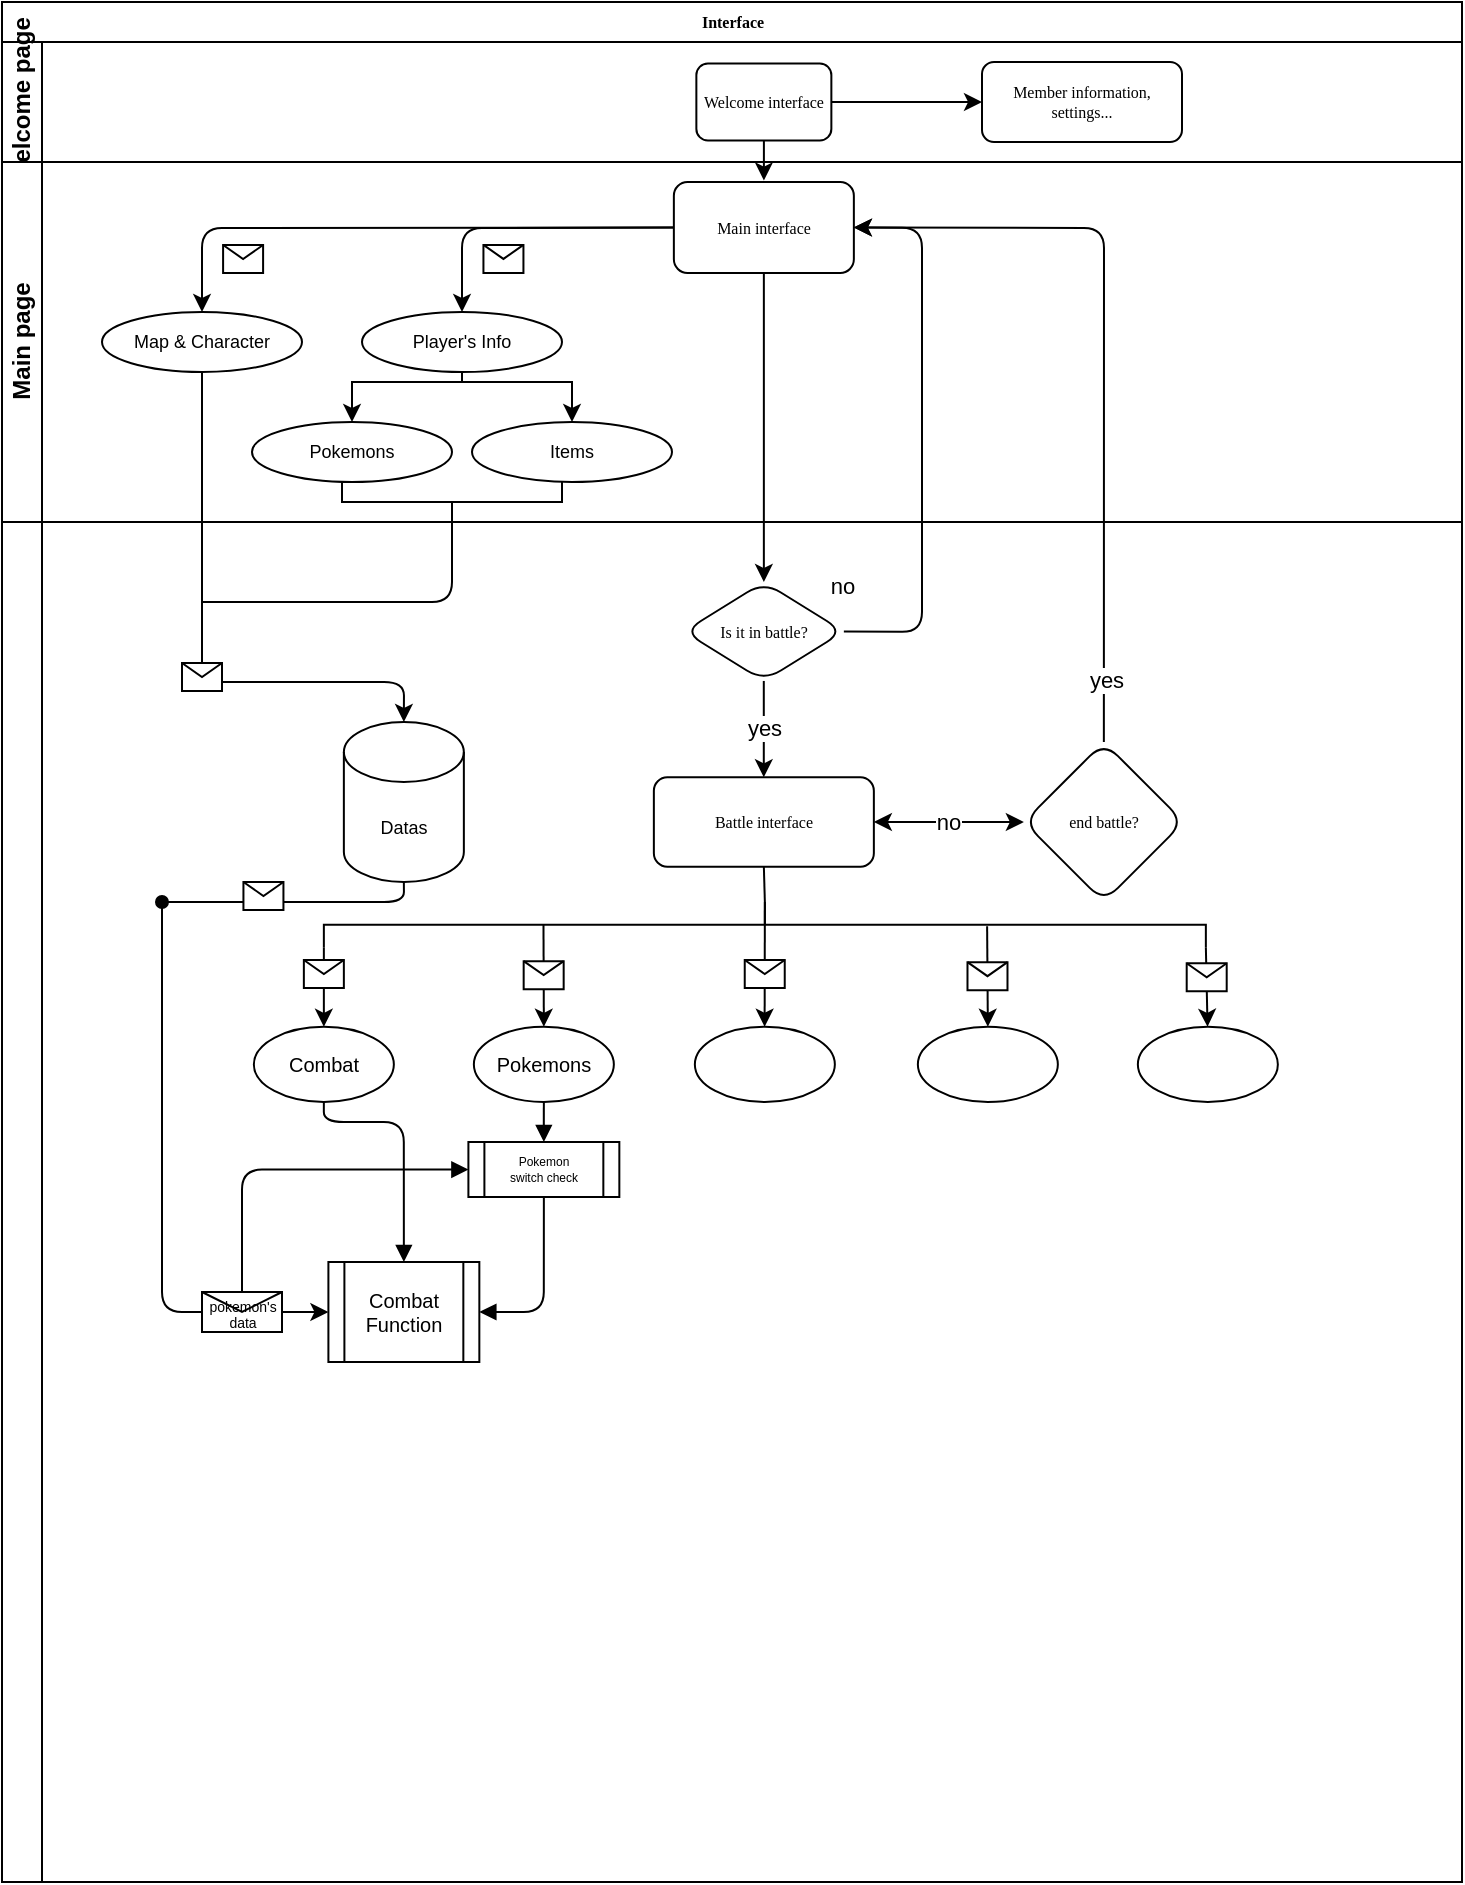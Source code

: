 <mxfile version="13.8.5" type="github">
  <diagram name="Page-1" id="c7488fd3-1785-93aa-aadb-54a6760d102a">
    <mxGraphModel dx="593" dy="334" grid="1" gridSize="10" guides="1" tooltips="1" connect="1" arrows="1" fold="1" page="1" pageScale="1" pageWidth="1100" pageHeight="850" background="#ffffff" math="0" shadow="0">
      <root>
        <mxCell id="0" />
        <mxCell id="1" parent="0" />
        <mxCell id="2b4e8129b02d487f-1" value="Interface" style="swimlane;html=1;childLayout=stackLayout;horizontal=1;startSize=20;horizontalStack=0;rounded=0;shadow=0;labelBackgroundColor=none;strokeWidth=1;fontFamily=Verdana;fontSize=8;align=center;" parent="1" vertex="1">
          <mxGeometry x="170" y="20" width="730" height="940" as="geometry" />
        </mxCell>
        <mxCell id="2b4e8129b02d487f-2" value="Welcome page" style="swimlane;html=1;startSize=20;horizontal=0;" parent="2b4e8129b02d487f-1" vertex="1">
          <mxGeometry y="20" width="730" height="60" as="geometry" />
        </mxCell>
        <mxCell id="2b4e8129b02d487f-6" value="Welcome interface" style="rounded=1;whiteSpace=wrap;html=1;shadow=0;labelBackgroundColor=none;strokeWidth=1;fontFamily=Verdana;fontSize=8;align=center;" parent="2b4e8129b02d487f-2" vertex="1">
          <mxGeometry x="347.18" y="10.75" width="67.5" height="38.5" as="geometry" />
        </mxCell>
        <mxCell id="V-WNcpBq3XY5_iLDuH0P-9" value="Member information,&lt;br&gt;settings..." style="whiteSpace=wrap;html=1;rounded=1;shadow=0;fontFamily=Verdana;fontSize=8;strokeWidth=1;" vertex="1" parent="2b4e8129b02d487f-2">
          <mxGeometry x="490" y="10" width="100" height="40" as="geometry" />
        </mxCell>
        <mxCell id="V-WNcpBq3XY5_iLDuH0P-10" value="" style="edgeStyle=orthogonalEdgeStyle;rounded=0;orthogonalLoop=1;jettySize=auto;html=1;" edge="1" parent="2b4e8129b02d487f-2" source="2b4e8129b02d487f-6" target="V-WNcpBq3XY5_iLDuH0P-9">
          <mxGeometry relative="1" as="geometry" />
        </mxCell>
        <mxCell id="2b4e8129b02d487f-3" value="Main page" style="swimlane;html=1;startSize=20;horizontal=0;" parent="2b4e8129b02d487f-1" vertex="1">
          <mxGeometry y="80" width="730" height="180" as="geometry" />
        </mxCell>
        <mxCell id="V-WNcpBq3XY5_iLDuH0P-12" value="Main interface" style="whiteSpace=wrap;html=1;rounded=1;shadow=0;fontFamily=Verdana;fontSize=8;strokeWidth=1;" vertex="1" parent="2b4e8129b02d487f-3">
          <mxGeometry x="335.93" y="10" width="90" height="45.5" as="geometry" />
        </mxCell>
        <mxCell id="V-WNcpBq3XY5_iLDuH0P-33" value="Map &amp;amp; Character" style="ellipse;whiteSpace=wrap;html=1;fontSize=9;" vertex="1" parent="2b4e8129b02d487f-3">
          <mxGeometry x="50" y="75" width="100" height="30" as="geometry" />
        </mxCell>
        <mxCell id="V-WNcpBq3XY5_iLDuH0P-49" style="edgeStyle=orthogonalEdgeStyle;rounded=0;orthogonalLoop=1;jettySize=auto;html=1;entryX=0.5;entryY=0;entryDx=0;entryDy=0;fontSize=6;" edge="1" parent="2b4e8129b02d487f-3" source="V-WNcpBq3XY5_iLDuH0P-34" target="V-WNcpBq3XY5_iLDuH0P-39">
          <mxGeometry relative="1" as="geometry">
            <Array as="points">
              <mxPoint x="230" y="110" />
              <mxPoint x="175" y="110" />
            </Array>
          </mxGeometry>
        </mxCell>
        <mxCell id="V-WNcpBq3XY5_iLDuH0P-50" style="edgeStyle=orthogonalEdgeStyle;rounded=0;orthogonalLoop=1;jettySize=auto;html=1;entryX=0.5;entryY=0;entryDx=0;entryDy=0;fontSize=6;" edge="1" parent="2b4e8129b02d487f-3" source="V-WNcpBq3XY5_iLDuH0P-34" target="V-WNcpBq3XY5_iLDuH0P-40">
          <mxGeometry relative="1" as="geometry">
            <Array as="points">
              <mxPoint x="230" y="110" />
              <mxPoint x="285" y="110" />
            </Array>
          </mxGeometry>
        </mxCell>
        <mxCell id="V-WNcpBq3XY5_iLDuH0P-34" value="Player&#39;s Info" style="ellipse;whiteSpace=wrap;html=1;fontSize=9;" vertex="1" parent="2b4e8129b02d487f-3">
          <mxGeometry x="180" y="75" width="100" height="30" as="geometry" />
        </mxCell>
        <mxCell id="V-WNcpBq3XY5_iLDuH0P-39" value="Pokemons" style="ellipse;whiteSpace=wrap;html=1;fontSize=9;" vertex="1" parent="2b4e8129b02d487f-3">
          <mxGeometry x="125" y="130" width="100" height="30" as="geometry" />
        </mxCell>
        <mxCell id="V-WNcpBq3XY5_iLDuH0P-40" value="Items" style="ellipse;whiteSpace=wrap;html=1;fontSize=9;" vertex="1" parent="2b4e8129b02d487f-3">
          <mxGeometry x="235" y="130" width="100" height="30" as="geometry" />
        </mxCell>
        <mxCell id="V-WNcpBq3XY5_iLDuH0P-53" value="" style="endArrow=classic;html=1;fontSize=6;exitX=0;exitY=0.5;exitDx=0;exitDy=0;entryX=0.5;entryY=0;entryDx=0;entryDy=0;" edge="1" parent="2b4e8129b02d487f-3" source="V-WNcpBq3XY5_iLDuH0P-12" target="V-WNcpBq3XY5_iLDuH0P-34">
          <mxGeometry relative="1" as="geometry">
            <mxPoint x="90" y="40" as="sourcePoint" />
            <mxPoint x="190" y="40" as="targetPoint" />
            <Array as="points">
              <mxPoint x="230" y="33" />
            </Array>
          </mxGeometry>
        </mxCell>
        <mxCell id="V-WNcpBq3XY5_iLDuH0P-54" value="" style="shape=message;html=1;outlineConnect=0;" vertex="1" parent="V-WNcpBq3XY5_iLDuH0P-53">
          <mxGeometry width="20" height="14" relative="1" as="geometry">
            <mxPoint x="-21.21" y="8.54" as="offset" />
          </mxGeometry>
        </mxCell>
        <mxCell id="V-WNcpBq3XY5_iLDuH0P-55" value="" style="endArrow=classic;html=1;fontSize=6;exitX=0;exitY=0.5;exitDx=0;exitDy=0;entryX=0.5;entryY=0;entryDx=0;entryDy=0;" edge="1" parent="2b4e8129b02d487f-3" source="V-WNcpBq3XY5_iLDuH0P-12" target="V-WNcpBq3XY5_iLDuH0P-33">
          <mxGeometry relative="1" as="geometry">
            <mxPoint x="90" y="50" as="sourcePoint" />
            <mxPoint x="190" y="50" as="targetPoint" />
            <Array as="points">
              <mxPoint x="100" y="33" />
            </Array>
          </mxGeometry>
        </mxCell>
        <mxCell id="V-WNcpBq3XY5_iLDuH0P-56" value="" style="shape=message;html=1;outlineConnect=0;" vertex="1" parent="V-WNcpBq3XY5_iLDuH0P-55">
          <mxGeometry width="20" height="14" relative="1" as="geometry">
            <mxPoint x="-86.38" y="8.6" as="offset" />
          </mxGeometry>
        </mxCell>
        <mxCell id="V-WNcpBq3XY5_iLDuH0P-13" value="" style="edgeStyle=orthogonalEdgeStyle;rounded=0;orthogonalLoop=1;jettySize=auto;html=1;" edge="1" parent="2b4e8129b02d487f-1" source="2b4e8129b02d487f-6" target="V-WNcpBq3XY5_iLDuH0P-12">
          <mxGeometry relative="1" as="geometry" />
        </mxCell>
        <mxCell id="V-WNcpBq3XY5_iLDuH0P-15" value="" style="edgeStyle=orthogonalEdgeStyle;rounded=0;orthogonalLoop=1;jettySize=auto;html=1;" edge="1" parent="2b4e8129b02d487f-1" source="V-WNcpBq3XY5_iLDuH0P-12" target="V-WNcpBq3XY5_iLDuH0P-14">
          <mxGeometry relative="1" as="geometry" />
        </mxCell>
        <mxCell id="V-WNcpBq3XY5_iLDuH0P-16" value="" style="endArrow=classic;html=1;exitX=1;exitY=0.5;exitDx=0;exitDy=0;entryX=1;entryY=0.5;entryDx=0;entryDy=0;" edge="1" parent="2b4e8129b02d487f-1" source="V-WNcpBq3XY5_iLDuH0P-14" target="V-WNcpBq3XY5_iLDuH0P-12">
          <mxGeometry width="50" height="50" relative="1" as="geometry">
            <mxPoint x="240" y="410" as="sourcePoint" />
            <mxPoint x="290" y="360" as="targetPoint" />
            <Array as="points">
              <mxPoint x="460" y="315" />
              <mxPoint x="460" y="113" />
            </Array>
          </mxGeometry>
        </mxCell>
        <mxCell id="V-WNcpBq3XY5_iLDuH0P-25" value="no" style="edgeLabel;html=1;align=center;verticalAlign=middle;resizable=0;points=[];" vertex="1" connectable="0" parent="V-WNcpBq3XY5_iLDuH0P-16">
          <mxGeometry x="-0.431" y="20" relative="1" as="geometry">
            <mxPoint x="-20" y="16.11" as="offset" />
          </mxGeometry>
        </mxCell>
        <mxCell id="V-WNcpBq3XY5_iLDuH0P-21" value="" style="endArrow=classic;html=1;exitX=0.5;exitY=0;exitDx=0;exitDy=0;entryX=1;entryY=0.5;entryDx=0;entryDy=0;" edge="1" parent="2b4e8129b02d487f-1" source="V-WNcpBq3XY5_iLDuH0P-19" target="V-WNcpBq3XY5_iLDuH0P-12">
          <mxGeometry width="50" height="50" relative="1" as="geometry">
            <mxPoint x="250" y="360" as="sourcePoint" />
            <mxPoint x="300" y="310" as="targetPoint" />
            <Array as="points">
              <mxPoint x="551" y="113" />
            </Array>
          </mxGeometry>
        </mxCell>
        <mxCell id="V-WNcpBq3XY5_iLDuH0P-28" value="yes" style="edgeLabel;html=1;align=center;verticalAlign=middle;resizable=0;points=[];" vertex="1" connectable="0" parent="V-WNcpBq3XY5_iLDuH0P-21">
          <mxGeometry x="-0.835" y="-1" relative="1" as="geometry">
            <mxPoint as="offset" />
          </mxGeometry>
        </mxCell>
        <mxCell id="V-WNcpBq3XY5_iLDuH0P-63" value="" style="endArrow=classic;html=1;fontSize=6;exitX=0.5;exitY=1;exitDx=0;exitDy=0;entryX=0.5;entryY=0;entryDx=0;entryDy=0;entryPerimeter=0;" edge="1" parent="2b4e8129b02d487f-1" source="V-WNcpBq3XY5_iLDuH0P-33" target="V-WNcpBq3XY5_iLDuH0P-38">
          <mxGeometry relative="1" as="geometry">
            <mxPoint x="100" y="320" as="sourcePoint" />
            <mxPoint x="200" y="320" as="targetPoint" />
            <Array as="points">
              <mxPoint x="100" y="300" />
              <mxPoint x="100" y="340" />
              <mxPoint x="201" y="340" />
            </Array>
          </mxGeometry>
        </mxCell>
        <mxCell id="V-WNcpBq3XY5_iLDuH0P-64" value="" style="shape=message;html=1;outlineConnect=0;" vertex="1" parent="V-WNcpBq3XY5_iLDuH0P-63">
          <mxGeometry width="20" height="14" relative="1" as="geometry">
            <mxPoint x="-10" y="7.5" as="offset" />
          </mxGeometry>
        </mxCell>
        <mxCell id="2b4e8129b02d487f-4" value="&amp;nbsp;" style="swimlane;html=1;startSize=20;horizontal=0;" parent="2b4e8129b02d487f-1" vertex="1">
          <mxGeometry y="260" width="730" height="680" as="geometry">
            <mxRectangle y="320" width="680" height="20" as="alternateBounds" />
          </mxGeometry>
        </mxCell>
        <mxCell id="V-WNcpBq3XY5_iLDuH0P-14" value="Is it in battle?" style="rhombus;whiteSpace=wrap;html=1;rounded=1;shadow=0;fontFamily=Verdana;fontSize=8;strokeWidth=1;" vertex="1" parent="2b4e8129b02d487f-4">
          <mxGeometry x="340.93" y="30" width="80" height="49.5" as="geometry" />
        </mxCell>
        <mxCell id="V-WNcpBq3XY5_iLDuH0P-17" value="Battle interface" style="whiteSpace=wrap;html=1;rounded=1;shadow=0;fontFamily=Verdana;fontSize=8;strokeWidth=1;" vertex="1" parent="2b4e8129b02d487f-4">
          <mxGeometry x="325.93" y="127.63" width="110" height="44.75" as="geometry" />
        </mxCell>
        <mxCell id="V-WNcpBq3XY5_iLDuH0P-18" value="yes" style="edgeStyle=orthogonalEdgeStyle;rounded=0;orthogonalLoop=1;jettySize=auto;html=1;" edge="1" parent="2b4e8129b02d487f-4" source="V-WNcpBq3XY5_iLDuH0P-14" target="V-WNcpBq3XY5_iLDuH0P-17">
          <mxGeometry relative="1" as="geometry">
            <Array as="points">
              <mxPoint x="380.93" y="100" />
              <mxPoint x="380.93" y="100" />
            </Array>
          </mxGeometry>
        </mxCell>
        <mxCell id="V-WNcpBq3XY5_iLDuH0P-19" value="end battle?" style="rhombus;whiteSpace=wrap;html=1;rounded=1;shadow=0;fontFamily=Verdana;fontSize=8;strokeWidth=1;" vertex="1" parent="2b4e8129b02d487f-4">
          <mxGeometry x="510.93" y="110.005" width="80" height="80" as="geometry" />
        </mxCell>
        <mxCell id="V-WNcpBq3XY5_iLDuH0P-24" value="no" style="endArrow=classic;startArrow=classic;html=1;entryX=1;entryY=0.5;entryDx=0;entryDy=0;" edge="1" parent="2b4e8129b02d487f-4" target="V-WNcpBq3XY5_iLDuH0P-17">
          <mxGeometry width="50" height="50" relative="1" as="geometry">
            <mxPoint x="510.93" y="150" as="sourcePoint" />
            <mxPoint x="450.93" y="170" as="targetPoint" />
            <Array as="points">
              <mxPoint x="510.93" y="150" />
            </Array>
          </mxGeometry>
        </mxCell>
        <mxCell id="V-WNcpBq3XY5_iLDuH0P-38" value="Datas" style="shape=cylinder3;whiteSpace=wrap;html=1;boundedLbl=1;backgroundOutline=1;size=15;fontSize=9;" vertex="1" parent="2b4e8129b02d487f-4">
          <mxGeometry x="170.93" y="100" width="60" height="80" as="geometry" />
        </mxCell>
        <mxCell id="V-WNcpBq3XY5_iLDuH0P-46" value="" style="strokeWidth=1;html=1;shape=mxgraph.flowchart.annotation_2;align=left;labelPosition=right;pointerEvents=1;fontSize=6;direction=north;" vertex="1" parent="2b4e8129b02d487f-4">
          <mxGeometry x="170" y="-20" width="110" height="20" as="geometry" />
        </mxCell>
        <mxCell id="V-WNcpBq3XY5_iLDuH0P-115" style="edgeStyle=orthogonalEdgeStyle;rounded=1;orthogonalLoop=1;jettySize=auto;html=1;entryX=0.5;entryY=0;entryDx=0;entryDy=0;endArrow=block;endFill=1;fontSize=6;" edge="1" parent="2b4e8129b02d487f-4" source="V-WNcpBq3XY5_iLDuH0P-67" target="V-WNcpBq3XY5_iLDuH0P-107">
          <mxGeometry relative="1" as="geometry">
            <Array as="points">
              <mxPoint x="161" y="300" />
              <mxPoint x="201" y="300" />
            </Array>
          </mxGeometry>
        </mxCell>
        <mxCell id="V-WNcpBq3XY5_iLDuH0P-67" value="&lt;font style=&quot;font-size: 10px&quot;&gt;Combat&lt;/font&gt;" style="ellipse;whiteSpace=wrap;html=1;strokeWidth=1;fontSize=6;" vertex="1" parent="2b4e8129b02d487f-4">
          <mxGeometry x="125.93" y="252.38" width="70" height="37.62" as="geometry" />
        </mxCell>
        <mxCell id="V-WNcpBq3XY5_iLDuH0P-122" style="edgeStyle=orthogonalEdgeStyle;rounded=1;orthogonalLoop=1;jettySize=auto;html=1;entryX=0.5;entryY=0;entryDx=0;entryDy=0;endArrow=block;endFill=1;fontSize=6;" edge="1" parent="2b4e8129b02d487f-4" source="V-WNcpBq3XY5_iLDuH0P-68" target="V-WNcpBq3XY5_iLDuH0P-120">
          <mxGeometry relative="1" as="geometry" />
        </mxCell>
        <mxCell id="V-WNcpBq3XY5_iLDuH0P-68" value="&lt;font size=&quot;1&quot;&gt;Pokemons&lt;/font&gt;" style="ellipse;whiteSpace=wrap;html=1;strokeWidth=1;fontSize=6;" vertex="1" parent="2b4e8129b02d487f-4">
          <mxGeometry x="235.93" y="252.38" width="70" height="37.62" as="geometry" />
        </mxCell>
        <mxCell id="V-WNcpBq3XY5_iLDuH0P-69" value="" style="ellipse;whiteSpace=wrap;html=1;strokeWidth=1;fontSize=6;" vertex="1" parent="2b4e8129b02d487f-4">
          <mxGeometry x="346.43" y="252.38" width="70" height="37.62" as="geometry" />
        </mxCell>
        <mxCell id="V-WNcpBq3XY5_iLDuH0P-70" value="" style="ellipse;whiteSpace=wrap;html=1;strokeWidth=1;fontSize=6;" vertex="1" parent="2b4e8129b02d487f-4">
          <mxGeometry x="457.93" y="252.38" width="70" height="37.62" as="geometry" />
        </mxCell>
        <mxCell id="V-WNcpBq3XY5_iLDuH0P-71" value="" style="ellipse;whiteSpace=wrap;html=1;strokeWidth=1;fontSize=6;" vertex="1" parent="2b4e8129b02d487f-4">
          <mxGeometry x="567.93" y="252.38" width="70" height="37.62" as="geometry" />
        </mxCell>
        <mxCell id="V-WNcpBq3XY5_iLDuH0P-72" value="" style="strokeWidth=1;html=1;shape=mxgraph.flowchart.annotation_2;align=left;labelPosition=right;pointerEvents=1;fontSize=6;direction=south;" vertex="1" parent="2b4e8129b02d487f-4">
          <mxGeometry x="160.93" y="190.01" width="441" height="22.62" as="geometry" />
        </mxCell>
        <mxCell id="V-WNcpBq3XY5_iLDuH0P-73" value="" style="endArrow=classic;html=1;fontSize=6;exitX=1;exitY=1;exitDx=0;exitDy=0;exitPerimeter=0;entryX=0.5;entryY=0;entryDx=0;entryDy=0;" edge="1" parent="2b4e8129b02d487f-4" source="V-WNcpBq3XY5_iLDuH0P-72" target="V-WNcpBq3XY5_iLDuH0P-67">
          <mxGeometry relative="1" as="geometry">
            <mxPoint x="222.93" y="230" as="sourcePoint" />
            <mxPoint x="322.93" y="230" as="targetPoint" />
          </mxGeometry>
        </mxCell>
        <mxCell id="V-WNcpBq3XY5_iLDuH0P-74" value="" style="shape=message;html=1;outlineConnect=0;" vertex="1" parent="V-WNcpBq3XY5_iLDuH0P-73">
          <mxGeometry width="20" height="14" relative="1" as="geometry">
            <mxPoint x="-10" y="-13.63" as="offset" />
          </mxGeometry>
        </mxCell>
        <mxCell id="V-WNcpBq3XY5_iLDuH0P-75" value="" style="endArrow=classic;html=1;fontSize=6;exitX=0.489;exitY=0.751;exitDx=0;exitDy=0;exitPerimeter=0;entryX=0.5;entryY=0;entryDx=0;entryDy=0;" edge="1" parent="2b4e8129b02d487f-4" source="V-WNcpBq3XY5_iLDuH0P-72" target="V-WNcpBq3XY5_iLDuH0P-68">
          <mxGeometry relative="1" as="geometry">
            <mxPoint x="242.93" y="330" as="sourcePoint" />
            <mxPoint x="342.93" y="330" as="targetPoint" />
          </mxGeometry>
        </mxCell>
        <mxCell id="V-WNcpBq3XY5_iLDuH0P-76" value="" style="shape=message;html=1;outlineConnect=0;" vertex="1" parent="V-WNcpBq3XY5_iLDuH0P-75">
          <mxGeometry width="20" height="14" relative="1" as="geometry">
            <mxPoint x="-10" y="-7" as="offset" />
          </mxGeometry>
        </mxCell>
        <mxCell id="V-WNcpBq3XY5_iLDuH0P-78" value="" style="endArrow=classic;html=1;fontSize=6;exitX=0;exitY=0.5;exitDx=0;exitDy=0;exitPerimeter=0;" edge="1" parent="2b4e8129b02d487f-4" source="V-WNcpBq3XY5_iLDuH0P-72" target="V-WNcpBq3XY5_iLDuH0P-69">
          <mxGeometry relative="1" as="geometry">
            <mxPoint x="280.739" y="211.071" as="sourcePoint" />
            <mxPoint x="280.93" y="262.38" as="targetPoint" />
          </mxGeometry>
        </mxCell>
        <mxCell id="V-WNcpBq3XY5_iLDuH0P-79" value="" style="shape=message;html=1;outlineConnect=0;" vertex="1" parent="V-WNcpBq3XY5_iLDuH0P-78">
          <mxGeometry width="20" height="14" relative="1" as="geometry">
            <mxPoint x="-10" y="-2" as="offset" />
          </mxGeometry>
        </mxCell>
        <mxCell id="V-WNcpBq3XY5_iLDuH0P-80" value="" style="endArrow=classic;html=1;fontSize=6;exitX=0.534;exitY=0.248;exitDx=0;exitDy=0;exitPerimeter=0;entryX=0.5;entryY=0;entryDx=0;entryDy=0;" edge="1" parent="2b4e8129b02d487f-4" source="V-WNcpBq3XY5_iLDuH0P-72" target="V-WNcpBq3XY5_iLDuH0P-70">
          <mxGeometry relative="1" as="geometry">
            <mxPoint x="290.739" y="221.071" as="sourcePoint" />
            <mxPoint x="290.93" y="272.38" as="targetPoint" />
          </mxGeometry>
        </mxCell>
        <mxCell id="V-WNcpBq3XY5_iLDuH0P-81" value="" style="shape=message;html=1;outlineConnect=0;" vertex="1" parent="V-WNcpBq3XY5_iLDuH0P-80">
          <mxGeometry width="20" height="14" relative="1" as="geometry">
            <mxPoint x="-10" y="-7" as="offset" />
          </mxGeometry>
        </mxCell>
        <mxCell id="V-WNcpBq3XY5_iLDuH0P-104" value="" style="endArrow=classic;html=1;fontSize=6;exitX=1;exitY=0;exitDx=0;exitDy=0;exitPerimeter=0;" edge="1" parent="2b4e8129b02d487f-4" source="V-WNcpBq3XY5_iLDuH0P-72" target="V-WNcpBq3XY5_iLDuH0P-71">
          <mxGeometry relative="1" as="geometry">
            <mxPoint x="280.739" y="211.071" as="sourcePoint" />
            <mxPoint x="280.93" y="262.38" as="targetPoint" />
          </mxGeometry>
        </mxCell>
        <mxCell id="V-WNcpBq3XY5_iLDuH0P-105" value="" style="shape=message;html=1;outlineConnect=0;" vertex="1" parent="V-WNcpBq3XY5_iLDuH0P-104">
          <mxGeometry width="20" height="14" relative="1" as="geometry">
            <mxPoint x="-10" y="-12" as="offset" />
          </mxGeometry>
        </mxCell>
        <mxCell id="V-WNcpBq3XY5_iLDuH0P-106" value="" style="endArrow=none;html=1;fontSize=6;entryX=0.5;entryY=1;entryDx=0;entryDy=0;exitX=0;exitY=0.5;exitDx=0;exitDy=0;exitPerimeter=0;" edge="1" parent="2b4e8129b02d487f-4" source="V-WNcpBq3XY5_iLDuH0P-72" target="V-WNcpBq3XY5_iLDuH0P-17">
          <mxGeometry width="50" height="50" relative="1" as="geometry">
            <mxPoint x="170.93" y="290" as="sourcePoint" />
            <mxPoint x="220.93" y="240" as="targetPoint" />
          </mxGeometry>
        </mxCell>
        <mxCell id="V-WNcpBq3XY5_iLDuH0P-107" value="&lt;font style=&quot;font-size: 10px&quot;&gt;Combat Function&lt;/font&gt;" style="shape=process;whiteSpace=wrap;html=1;backgroundOutline=1;strokeWidth=1;fontSize=6;" vertex="1" parent="2b4e8129b02d487f-4">
          <mxGeometry x="163.2" y="370" width="75.47" height="50" as="geometry" />
        </mxCell>
        <mxCell id="V-WNcpBq3XY5_iLDuH0P-108" value="" style="endArrow=oval;html=1;fontSize=6;exitX=0.5;exitY=1;exitDx=0;exitDy=0;exitPerimeter=0;endFill=1;" edge="1" parent="2b4e8129b02d487f-4" source="V-WNcpBq3XY5_iLDuH0P-38">
          <mxGeometry relative="1" as="geometry">
            <mxPoint x="100.93" y="150" as="sourcePoint" />
            <mxPoint x="80" y="190" as="targetPoint" />
            <Array as="points">
              <mxPoint x="201" y="190" />
            </Array>
          </mxGeometry>
        </mxCell>
        <mxCell id="V-WNcpBq3XY5_iLDuH0P-109" value="" style="shape=message;html=1;outlineConnect=0;" vertex="1" parent="V-WNcpBq3XY5_iLDuH0P-108">
          <mxGeometry width="20" height="14" relative="1" as="geometry">
            <mxPoint x="-24.78" y="-10" as="offset" />
          </mxGeometry>
        </mxCell>
        <mxCell id="V-WNcpBq3XY5_iLDuH0P-123" style="edgeStyle=orthogonalEdgeStyle;rounded=1;orthogonalLoop=1;jettySize=auto;html=1;exitX=0.5;exitY=1;exitDx=0;exitDy=0;entryX=1;entryY=0.5;entryDx=0;entryDy=0;endArrow=block;endFill=1;fontSize=6;" edge="1" parent="2b4e8129b02d487f-4" source="V-WNcpBq3XY5_iLDuH0P-120" target="V-WNcpBq3XY5_iLDuH0P-107">
          <mxGeometry relative="1" as="geometry" />
        </mxCell>
        <mxCell id="V-WNcpBq3XY5_iLDuH0P-120" value="Pokemon&lt;br&gt;switch check" style="shape=process;whiteSpace=wrap;html=1;backgroundOutline=1;strokeWidth=1;fontSize=6;" vertex="1" parent="2b4e8129b02d487f-4">
          <mxGeometry x="233.2" y="310" width="75.47" height="27.5" as="geometry" />
        </mxCell>
        <mxCell id="V-WNcpBq3XY5_iLDuH0P-66" value="" style="endArrow=none;html=1;fontSize=6;entryX=0;entryY=0.5;entryDx=0;entryDy=0;entryPerimeter=0;" edge="1" parent="1" target="V-WNcpBq3XY5_iLDuH0P-46">
          <mxGeometry width="50" height="50" relative="1" as="geometry">
            <mxPoint x="270" y="320" as="sourcePoint" />
            <mxPoint x="530" y="260" as="targetPoint" />
            <Array as="points">
              <mxPoint x="395" y="320" />
            </Array>
          </mxGeometry>
        </mxCell>
        <mxCell id="V-WNcpBq3XY5_iLDuH0P-111" value="" style="endArrow=classic;html=1;fontSize=6;entryX=0;entryY=0.5;entryDx=0;entryDy=0;" edge="1" parent="1" target="V-WNcpBq3XY5_iLDuH0P-107">
          <mxGeometry relative="1" as="geometry">
            <mxPoint x="250" y="470" as="sourcePoint" />
            <mxPoint x="540.93" y="580" as="targetPoint" />
            <Array as="points">
              <mxPoint x="250" y="580" />
              <mxPoint x="250" y="675" />
            </Array>
          </mxGeometry>
        </mxCell>
        <mxCell id="V-WNcpBq3XY5_iLDuH0P-112" value="&lt;p style=&quot;line-height: 50%&quot;&gt;&lt;font style=&quot;font-size: 7px&quot;&gt;pokemon&#39;s&lt;br&gt;&lt;/font&gt;&lt;font style=&quot;font-size: 7px&quot;&gt;data&lt;/font&gt;&lt;/p&gt;" style="shape=message;html=1;outlineConnect=0;" vertex="1" parent="V-WNcpBq3XY5_iLDuH0P-111">
          <mxGeometry width="40" height="20" relative="1" as="geometry">
            <mxPoint x="20" y="51" as="offset" />
          </mxGeometry>
        </mxCell>
        <mxCell id="V-WNcpBq3XY5_iLDuH0P-121" style="edgeStyle=orthogonalEdgeStyle;rounded=1;orthogonalLoop=1;jettySize=auto;html=1;exitX=0.5;exitY=0;exitDx=0;exitDy=0;entryX=0;entryY=0.5;entryDx=0;entryDy=0;endArrow=block;endFill=1;fontSize=6;" edge="1" parent="V-WNcpBq3XY5_iLDuH0P-111" source="V-WNcpBq3XY5_iLDuH0P-112" target="V-WNcpBq3XY5_iLDuH0P-120">
          <mxGeometry relative="1" as="geometry" />
        </mxCell>
      </root>
    </mxGraphModel>
  </diagram>
</mxfile>
